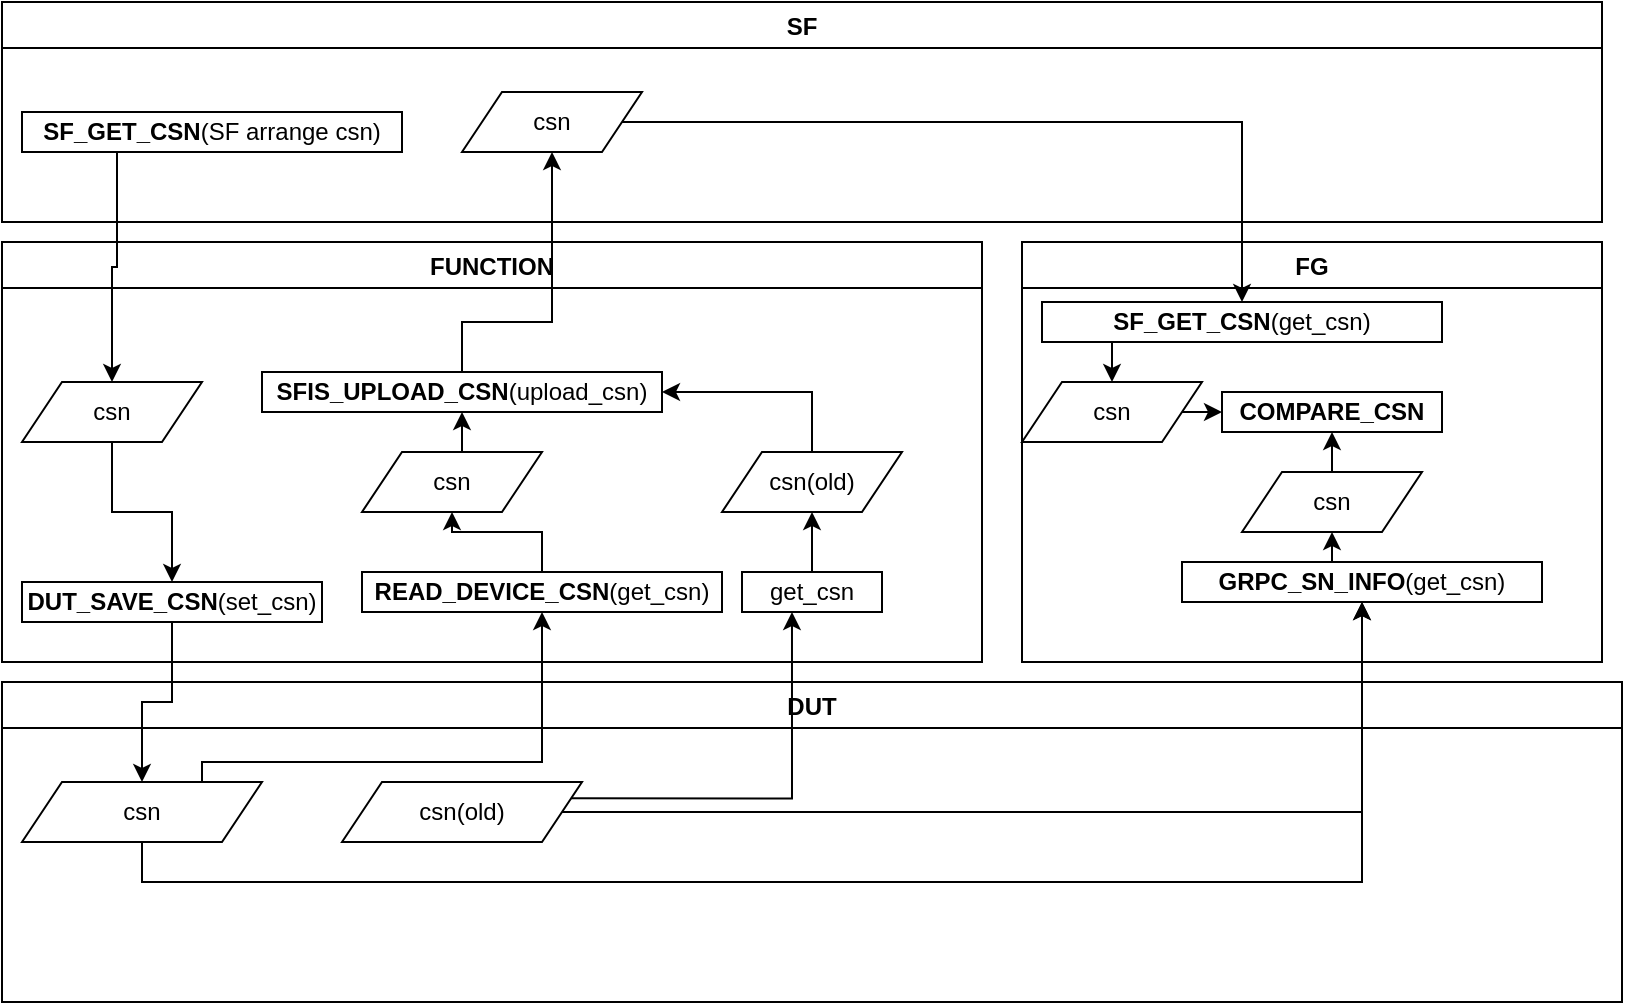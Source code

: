 <mxfile version="18.0.7" type="github">
  <diagram id="EiiH4iRmJ4MC8Wiw2j_2" name="Page-1">
    <mxGraphModel dx="782" dy="1502" grid="1" gridSize="10" guides="1" tooltips="1" connect="1" arrows="1" fold="1" page="1" pageScale="1" pageWidth="850" pageHeight="1100" math="0" shadow="0">
      <root>
        <mxCell id="0" />
        <mxCell id="1" parent="0" />
        <mxCell id="XmyM5V4fa3mpQMg-I2pk-11" value="SF" style="swimlane;" vertex="1" parent="1">
          <mxGeometry x="120" y="-480" width="800" height="110" as="geometry" />
        </mxCell>
        <mxCell id="XmyM5V4fa3mpQMg-I2pk-16" value="&lt;b&gt;SF_GET_CSN&lt;/b&gt;(SF arrange csn)" style="rounded=0;whiteSpace=wrap;html=1;" vertex="1" parent="XmyM5V4fa3mpQMg-I2pk-11">
          <mxGeometry x="10" y="55" width="190" height="20" as="geometry" />
        </mxCell>
        <mxCell id="XmyM5V4fa3mpQMg-I2pk-18" value="csn" style="shape=parallelogram;perimeter=parallelogramPerimeter;whiteSpace=wrap;html=1;fixedSize=1;" vertex="1" parent="XmyM5V4fa3mpQMg-I2pk-11">
          <mxGeometry x="230" y="45" width="90" height="30" as="geometry" />
        </mxCell>
        <mxCell id="XmyM5V4fa3mpQMg-I2pk-19" value="DUT" style="swimlane;" vertex="1" parent="1">
          <mxGeometry x="120" y="-140" width="810" height="160" as="geometry" />
        </mxCell>
        <mxCell id="XmyM5V4fa3mpQMg-I2pk-23" value="csn" style="shape=parallelogram;perimeter=parallelogramPerimeter;whiteSpace=wrap;html=1;fixedSize=1;" vertex="1" parent="XmyM5V4fa3mpQMg-I2pk-19">
          <mxGeometry x="10" y="50" width="120" height="30" as="geometry" />
        </mxCell>
        <mxCell id="XmyM5V4fa3mpQMg-I2pk-24" value="csn(old)" style="shape=parallelogram;perimeter=parallelogramPerimeter;whiteSpace=wrap;html=1;fixedSize=1;" vertex="1" parent="XmyM5V4fa3mpQMg-I2pk-19">
          <mxGeometry x="170" y="50" width="120" height="30" as="geometry" />
        </mxCell>
        <mxCell id="XmyM5V4fa3mpQMg-I2pk-28" style="edgeStyle=orthogonalEdgeStyle;rounded=0;orthogonalLoop=1;jettySize=auto;html=1;exitX=0.5;exitY=1;exitDx=0;exitDy=0;" edge="1" parent="1">
          <mxGeometry relative="1" as="geometry">
            <mxPoint x="153" y="-222" as="sourcePoint" />
            <mxPoint x="153" y="-222" as="targetPoint" />
          </mxGeometry>
        </mxCell>
        <mxCell id="XmyM5V4fa3mpQMg-I2pk-29" value="FUNCTION" style="swimlane;startSize=23;" vertex="1" parent="1">
          <mxGeometry x="120" y="-360" width="490" height="210" as="geometry" />
        </mxCell>
        <mxCell id="XmyM5V4fa3mpQMg-I2pk-46" value="&lt;b&gt;DUT_SAVE_CSN&lt;/b&gt;(set_csn)" style="rounded=0;whiteSpace=wrap;html=1;" vertex="1" parent="XmyM5V4fa3mpQMg-I2pk-29">
          <mxGeometry x="10" y="170" width="150" height="20" as="geometry" />
        </mxCell>
        <mxCell id="XmyM5V4fa3mpQMg-I2pk-73" style="edgeStyle=orthogonalEdgeStyle;rounded=0;orthogonalLoop=1;jettySize=auto;html=1;exitX=0.5;exitY=0;exitDx=0;exitDy=0;" edge="1" parent="XmyM5V4fa3mpQMg-I2pk-29" source="XmyM5V4fa3mpQMg-I2pk-49" target="XmyM5V4fa3mpQMg-I2pk-72">
          <mxGeometry relative="1" as="geometry" />
        </mxCell>
        <mxCell id="XmyM5V4fa3mpQMg-I2pk-49" value="&lt;b&gt;READ_DEVICE_CSN&lt;/b&gt;(get_csn)" style="rounded=0;whiteSpace=wrap;html=1;" vertex="1" parent="XmyM5V4fa3mpQMg-I2pk-29">
          <mxGeometry x="180" y="165" width="180" height="20" as="geometry" />
        </mxCell>
        <mxCell id="XmyM5V4fa3mpQMg-I2pk-69" style="edgeStyle=orthogonalEdgeStyle;rounded=0;orthogonalLoop=1;jettySize=auto;html=1;exitX=0.5;exitY=1;exitDx=0;exitDy=0;entryX=0.5;entryY=0;entryDx=0;entryDy=0;" edge="1" parent="XmyM5V4fa3mpQMg-I2pk-29" source="XmyM5V4fa3mpQMg-I2pk-50" target="XmyM5V4fa3mpQMg-I2pk-46">
          <mxGeometry relative="1" as="geometry" />
        </mxCell>
        <mxCell id="XmyM5V4fa3mpQMg-I2pk-50" value="csn" style="shape=parallelogram;perimeter=parallelogramPerimeter;whiteSpace=wrap;html=1;fixedSize=1;" vertex="1" parent="XmyM5V4fa3mpQMg-I2pk-29">
          <mxGeometry x="10" y="70" width="90" height="30" as="geometry" />
        </mxCell>
        <mxCell id="XmyM5V4fa3mpQMg-I2pk-80" style="edgeStyle=orthogonalEdgeStyle;rounded=0;orthogonalLoop=1;jettySize=auto;html=1;exitX=0.5;exitY=0;exitDx=0;exitDy=0;entryX=0.5;entryY=1;entryDx=0;entryDy=0;" edge="1" parent="XmyM5V4fa3mpQMg-I2pk-29" source="XmyM5V4fa3mpQMg-I2pk-52" target="XmyM5V4fa3mpQMg-I2pk-79">
          <mxGeometry relative="1" as="geometry" />
        </mxCell>
        <mxCell id="XmyM5V4fa3mpQMg-I2pk-52" value="get_csn" style="rounded=0;whiteSpace=wrap;html=1;" vertex="1" parent="XmyM5V4fa3mpQMg-I2pk-29">
          <mxGeometry x="370" y="165" width="70" height="20" as="geometry" />
        </mxCell>
        <mxCell id="XmyM5V4fa3mpQMg-I2pk-72" value="csn" style="shape=parallelogram;perimeter=parallelogramPerimeter;whiteSpace=wrap;html=1;fixedSize=1;" vertex="1" parent="XmyM5V4fa3mpQMg-I2pk-29">
          <mxGeometry x="180" y="105" width="90" height="30" as="geometry" />
        </mxCell>
        <mxCell id="XmyM5V4fa3mpQMg-I2pk-79" value="csn(old)" style="shape=parallelogram;perimeter=parallelogramPerimeter;whiteSpace=wrap;html=1;fixedSize=1;" vertex="1" parent="XmyM5V4fa3mpQMg-I2pk-29">
          <mxGeometry x="360" y="105" width="90" height="30" as="geometry" />
        </mxCell>
        <mxCell id="XmyM5V4fa3mpQMg-I2pk-62" style="edgeStyle=orthogonalEdgeStyle;rounded=0;orthogonalLoop=1;jettySize=auto;html=1;exitX=0.25;exitY=1;exitDx=0;exitDy=0;" edge="1" parent="1" source="XmyM5V4fa3mpQMg-I2pk-16" target="XmyM5V4fa3mpQMg-I2pk-50">
          <mxGeometry relative="1" as="geometry">
            <mxPoint x="670" y="-430" as="sourcePoint" />
            <mxPoint x="620" y="-210" as="targetPoint" />
          </mxGeometry>
        </mxCell>
        <mxCell id="XmyM5V4fa3mpQMg-I2pk-70" style="edgeStyle=orthogonalEdgeStyle;rounded=0;orthogonalLoop=1;jettySize=auto;html=1;exitX=0.5;exitY=1;exitDx=0;exitDy=0;entryX=0.5;entryY=0;entryDx=0;entryDy=0;" edge="1" parent="1" source="XmyM5V4fa3mpQMg-I2pk-46" target="XmyM5V4fa3mpQMg-I2pk-23">
          <mxGeometry relative="1" as="geometry" />
        </mxCell>
        <mxCell id="XmyM5V4fa3mpQMg-I2pk-71" style="edgeStyle=orthogonalEdgeStyle;rounded=0;orthogonalLoop=1;jettySize=auto;html=1;exitX=0.75;exitY=0;exitDx=0;exitDy=0;entryX=0.5;entryY=1;entryDx=0;entryDy=0;" edge="1" parent="1" source="XmyM5V4fa3mpQMg-I2pk-23" target="XmyM5V4fa3mpQMg-I2pk-49">
          <mxGeometry relative="1" as="geometry">
            <Array as="points">
              <mxPoint x="220" y="-100" />
              <mxPoint x="390" y="-100" />
            </Array>
          </mxGeometry>
        </mxCell>
        <mxCell id="XmyM5V4fa3mpQMg-I2pk-74" style="edgeStyle=orthogonalEdgeStyle;rounded=0;orthogonalLoop=1;jettySize=auto;html=1;exitX=0.5;exitY=0;exitDx=0;exitDy=0;entryX=0.5;entryY=1;entryDx=0;entryDy=0;startArrow=none;" edge="1" parent="1" source="XmyM5V4fa3mpQMg-I2pk-53" target="XmyM5V4fa3mpQMg-I2pk-18">
          <mxGeometry relative="1" as="geometry">
            <Array as="points">
              <mxPoint x="350" y="-320" />
              <mxPoint x="395" y="-320" />
            </Array>
          </mxGeometry>
        </mxCell>
        <mxCell id="XmyM5V4fa3mpQMg-I2pk-53" value="&lt;b&gt;SFIS_UPLOAD_CSN&lt;/b&gt;(upload_csn)" style="rounded=0;whiteSpace=wrap;html=1;" vertex="1" parent="1">
          <mxGeometry x="250" y="-295" width="200" height="20" as="geometry" />
        </mxCell>
        <mxCell id="XmyM5V4fa3mpQMg-I2pk-77" style="edgeStyle=orthogonalEdgeStyle;rounded=0;orthogonalLoop=1;jettySize=auto;html=1;exitX=0.5;exitY=0;exitDx=0;exitDy=0;entryX=0.5;entryY=1;entryDx=0;entryDy=0;" edge="1" parent="1" source="XmyM5V4fa3mpQMg-I2pk-72" target="XmyM5V4fa3mpQMg-I2pk-53">
          <mxGeometry relative="1" as="geometry" />
        </mxCell>
        <mxCell id="XmyM5V4fa3mpQMg-I2pk-81" style="edgeStyle=orthogonalEdgeStyle;rounded=0;orthogonalLoop=1;jettySize=auto;html=1;exitX=0.5;exitY=0;exitDx=0;exitDy=0;entryX=1;entryY=0.5;entryDx=0;entryDy=0;" edge="1" parent="1" source="XmyM5V4fa3mpQMg-I2pk-79" target="XmyM5V4fa3mpQMg-I2pk-53">
          <mxGeometry relative="1" as="geometry">
            <mxPoint x="490" y="-285" as="targetPoint" />
          </mxGeometry>
        </mxCell>
        <mxCell id="XmyM5V4fa3mpQMg-I2pk-82" value="FG" style="swimlane;" vertex="1" parent="1">
          <mxGeometry x="630" y="-360" width="290" height="210" as="geometry" />
        </mxCell>
        <mxCell id="XmyM5V4fa3mpQMg-I2pk-98" style="edgeStyle=orthogonalEdgeStyle;rounded=0;orthogonalLoop=1;jettySize=auto;html=1;exitX=0.25;exitY=1;exitDx=0;exitDy=0;entryX=0.5;entryY=0;entryDx=0;entryDy=0;" edge="1" parent="XmyM5V4fa3mpQMg-I2pk-82" source="XmyM5V4fa3mpQMg-I2pk-83" target="XmyM5V4fa3mpQMg-I2pk-89">
          <mxGeometry relative="1" as="geometry" />
        </mxCell>
        <mxCell id="XmyM5V4fa3mpQMg-I2pk-83" value="&lt;b&gt;SF_GET_CSN&lt;/b&gt;(get_csn)" style="rounded=0;whiteSpace=wrap;html=1;" vertex="1" parent="XmyM5V4fa3mpQMg-I2pk-82">
          <mxGeometry x="10" y="30" width="200" height="20" as="geometry" />
        </mxCell>
        <mxCell id="XmyM5V4fa3mpQMg-I2pk-91" style="edgeStyle=orthogonalEdgeStyle;rounded=0;orthogonalLoop=1;jettySize=auto;html=1;exitX=0.5;exitY=0;exitDx=0;exitDy=0;entryX=0.5;entryY=1;entryDx=0;entryDy=0;" edge="1" parent="XmyM5V4fa3mpQMg-I2pk-82" source="XmyM5V4fa3mpQMg-I2pk-84" target="XmyM5V4fa3mpQMg-I2pk-88">
          <mxGeometry relative="1" as="geometry" />
        </mxCell>
        <mxCell id="XmyM5V4fa3mpQMg-I2pk-84" value="&lt;b&gt;GRPC_SN_INFO&lt;/b&gt;(get_csn)" style="rounded=0;whiteSpace=wrap;html=1;" vertex="1" parent="XmyM5V4fa3mpQMg-I2pk-82">
          <mxGeometry x="80" y="160" width="180" height="20" as="geometry" />
        </mxCell>
        <mxCell id="XmyM5V4fa3mpQMg-I2pk-92" style="edgeStyle=orthogonalEdgeStyle;rounded=0;orthogonalLoop=1;jettySize=auto;html=1;exitX=0.5;exitY=0;exitDx=0;exitDy=0;entryX=0.5;entryY=1;entryDx=0;entryDy=0;" edge="1" parent="XmyM5V4fa3mpQMg-I2pk-82" source="XmyM5V4fa3mpQMg-I2pk-88" target="XmyM5V4fa3mpQMg-I2pk-90">
          <mxGeometry relative="1" as="geometry" />
        </mxCell>
        <mxCell id="XmyM5V4fa3mpQMg-I2pk-88" value="csn" style="shape=parallelogram;perimeter=parallelogramPerimeter;whiteSpace=wrap;html=1;fixedSize=1;" vertex="1" parent="XmyM5V4fa3mpQMg-I2pk-82">
          <mxGeometry x="110" y="115" width="90" height="30" as="geometry" />
        </mxCell>
        <mxCell id="XmyM5V4fa3mpQMg-I2pk-93" style="edgeStyle=orthogonalEdgeStyle;rounded=0;orthogonalLoop=1;jettySize=auto;html=1;exitX=1;exitY=0.5;exitDx=0;exitDy=0;entryX=0;entryY=0.5;entryDx=0;entryDy=0;" edge="1" parent="XmyM5V4fa3mpQMg-I2pk-82" source="XmyM5V4fa3mpQMg-I2pk-89" target="XmyM5V4fa3mpQMg-I2pk-90">
          <mxGeometry relative="1" as="geometry" />
        </mxCell>
        <mxCell id="XmyM5V4fa3mpQMg-I2pk-89" value="csn" style="shape=parallelogram;perimeter=parallelogramPerimeter;whiteSpace=wrap;html=1;fixedSize=1;" vertex="1" parent="XmyM5V4fa3mpQMg-I2pk-82">
          <mxGeometry y="70" width="90" height="30" as="geometry" />
        </mxCell>
        <mxCell id="XmyM5V4fa3mpQMg-I2pk-90" value="&lt;b&gt;COMPARE_CSN&lt;/b&gt;" style="rounded=0;whiteSpace=wrap;html=1;" vertex="1" parent="XmyM5V4fa3mpQMg-I2pk-82">
          <mxGeometry x="100" y="75" width="110" height="20" as="geometry" />
        </mxCell>
        <mxCell id="XmyM5V4fa3mpQMg-I2pk-85" style="edgeStyle=orthogonalEdgeStyle;rounded=0;orthogonalLoop=1;jettySize=auto;html=1;exitX=1;exitY=0.5;exitDx=0;exitDy=0;" edge="1" parent="1" source="XmyM5V4fa3mpQMg-I2pk-18" target="XmyM5V4fa3mpQMg-I2pk-83">
          <mxGeometry relative="1" as="geometry" />
        </mxCell>
        <mxCell id="XmyM5V4fa3mpQMg-I2pk-86" style="edgeStyle=orthogonalEdgeStyle;rounded=0;orthogonalLoop=1;jettySize=auto;html=1;exitX=0.5;exitY=1;exitDx=0;exitDy=0;entryX=0.5;entryY=1;entryDx=0;entryDy=0;" edge="1" parent="1" source="XmyM5V4fa3mpQMg-I2pk-23" target="XmyM5V4fa3mpQMg-I2pk-84">
          <mxGeometry relative="1" as="geometry" />
        </mxCell>
        <mxCell id="XmyM5V4fa3mpQMg-I2pk-87" style="edgeStyle=orthogonalEdgeStyle;rounded=0;orthogonalLoop=1;jettySize=auto;html=1;exitX=1;exitY=0.5;exitDx=0;exitDy=0;entryX=0.5;entryY=1;entryDx=0;entryDy=0;" edge="1" parent="1" source="XmyM5V4fa3mpQMg-I2pk-24" target="XmyM5V4fa3mpQMg-I2pk-84">
          <mxGeometry relative="1" as="geometry">
            <mxPoint x="610" y="-220" as="targetPoint" />
          </mxGeometry>
        </mxCell>
        <mxCell id="XmyM5V4fa3mpQMg-I2pk-95" style="edgeStyle=orthogonalEdgeStyle;rounded=0;orthogonalLoop=1;jettySize=auto;html=1;exitX=1;exitY=0.25;exitDx=0;exitDy=0;entryX=0.357;entryY=1;entryDx=0;entryDy=0;entryPerimeter=0;" edge="1" parent="1" source="XmyM5V4fa3mpQMg-I2pk-24" target="XmyM5V4fa3mpQMg-I2pk-52">
          <mxGeometry relative="1" as="geometry" />
        </mxCell>
      </root>
    </mxGraphModel>
  </diagram>
</mxfile>
